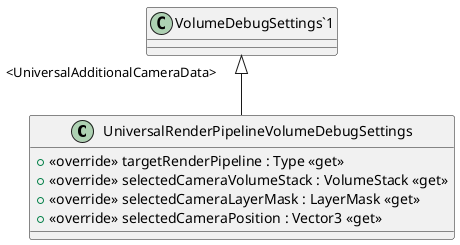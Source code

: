 @startuml
class UniversalRenderPipelineVolumeDebugSettings {
    + <<override>> targetRenderPipeline : Type <<get>>
    + <<override>> selectedCameraVolumeStack : VolumeStack <<get>>
    + <<override>> selectedCameraLayerMask : LayerMask <<get>>
    + <<override>> selectedCameraPosition : Vector3 <<get>>
}
"VolumeDebugSettings`1" "<UniversalAdditionalCameraData>" <|-- UniversalRenderPipelineVolumeDebugSettings
@enduml
